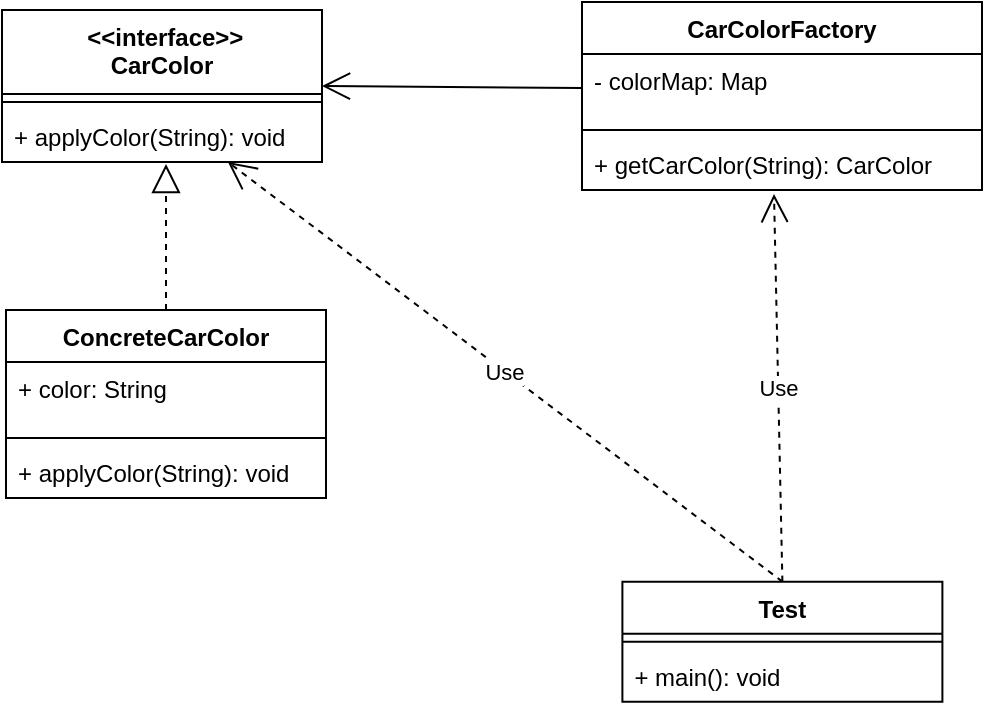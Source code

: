 <mxfile version="18.0.6" type="device"><diagram id="P-V6hCOV_vv1T9JmuaQX" name="第 1 页"><mxGraphModel dx="1342" dy="754" grid="1" gridSize="10" guides="1" tooltips="1" connect="1" arrows="1" fold="1" page="1" pageScale="1" pageWidth="827" pageHeight="1169" math="0" shadow="0"><root><mxCell id="0"/><mxCell id="1" parent="0"/><mxCell id="I4lUIIfS8AM-A6akc4A8-1" value=" &lt;&lt;interface&gt;&gt;&#10;CarColor" style="swimlane;fontStyle=1;align=center;verticalAlign=top;childLayout=stackLayout;horizontal=1;startSize=42;horizontalStack=0;resizeParent=1;resizeParentMax=0;resizeLast=0;collapsible=1;marginBottom=0;" vertex="1" parent="1"><mxGeometry x="220" y="90" width="160" height="76" as="geometry"/></mxCell><mxCell id="I4lUIIfS8AM-A6akc4A8-2" value="" style="line;strokeWidth=1;fillColor=none;align=left;verticalAlign=middle;spacingTop=-1;spacingLeft=3;spacingRight=3;rotatable=0;labelPosition=right;points=[];portConstraint=eastwest;" vertex="1" parent="I4lUIIfS8AM-A6akc4A8-1"><mxGeometry y="42" width="160" height="8" as="geometry"/></mxCell><mxCell id="I4lUIIfS8AM-A6akc4A8-3" value="+ applyColor(String): void" style="text;strokeColor=none;fillColor=none;align=left;verticalAlign=top;spacingLeft=4;spacingRight=4;overflow=hidden;rotatable=0;points=[[0,0.5],[1,0.5]];portConstraint=eastwest;" vertex="1" parent="I4lUIIfS8AM-A6akc4A8-1"><mxGeometry y="50" width="160" height="26" as="geometry"/></mxCell><mxCell id="I4lUIIfS8AM-A6akc4A8-4" value="ConcreteCarColor" style="swimlane;fontStyle=1;align=center;verticalAlign=top;childLayout=stackLayout;horizontal=1;startSize=26;horizontalStack=0;resizeParent=1;resizeParentMax=0;resizeLast=0;collapsible=1;marginBottom=0;" vertex="1" parent="1"><mxGeometry x="222" y="240" width="160" height="94" as="geometry"/></mxCell><mxCell id="I4lUIIfS8AM-A6akc4A8-5" value="+ color: String" style="text;strokeColor=none;fillColor=none;align=left;verticalAlign=top;spacingLeft=4;spacingRight=4;overflow=hidden;rotatable=0;points=[[0,0.5],[1,0.5]];portConstraint=eastwest;" vertex="1" parent="I4lUIIfS8AM-A6akc4A8-4"><mxGeometry y="26" width="160" height="34" as="geometry"/></mxCell><mxCell id="I4lUIIfS8AM-A6akc4A8-6" value="" style="line;strokeWidth=1;fillColor=none;align=left;verticalAlign=middle;spacingTop=-1;spacingLeft=3;spacingRight=3;rotatable=0;labelPosition=right;points=[];portConstraint=eastwest;" vertex="1" parent="I4lUIIfS8AM-A6akc4A8-4"><mxGeometry y="60" width="160" height="8" as="geometry"/></mxCell><mxCell id="I4lUIIfS8AM-A6akc4A8-7" value="+ applyColor(String): void" style="text;strokeColor=none;fillColor=none;align=left;verticalAlign=top;spacingLeft=4;spacingRight=4;overflow=hidden;rotatable=0;points=[[0,0.5],[1,0.5]];portConstraint=eastwest;" vertex="1" parent="I4lUIIfS8AM-A6akc4A8-4"><mxGeometry y="68" width="160" height="26" as="geometry"/></mxCell><mxCell id="I4lUIIfS8AM-A6akc4A8-12" value="" style="endArrow=block;dashed=1;endFill=0;endSize=12;html=1;exitX=0.5;exitY=0;exitDx=0;exitDy=0;" edge="1" parent="1" source="I4lUIIfS8AM-A6akc4A8-4"><mxGeometry width="160" relative="1" as="geometry"><mxPoint x="110" y="360" as="sourcePoint"/><mxPoint x="302" y="167" as="targetPoint"/></mxGeometry></mxCell><mxCell id="I4lUIIfS8AM-A6akc4A8-15" value="CarColorFactory" style="swimlane;fontStyle=1;align=center;verticalAlign=top;childLayout=stackLayout;horizontal=1;startSize=26;horizontalStack=0;resizeParent=1;resizeParentMax=0;resizeLast=0;collapsible=1;marginBottom=0;" vertex="1" parent="1"><mxGeometry x="510" y="86" width="200" height="94" as="geometry"/></mxCell><mxCell id="I4lUIIfS8AM-A6akc4A8-16" value="- colorMap: Map" style="text;strokeColor=none;fillColor=none;align=left;verticalAlign=top;spacingLeft=4;spacingRight=4;overflow=hidden;rotatable=0;points=[[0,0.5],[1,0.5]];portConstraint=eastwest;" vertex="1" parent="I4lUIIfS8AM-A6akc4A8-15"><mxGeometry y="26" width="200" height="34" as="geometry"/></mxCell><mxCell id="I4lUIIfS8AM-A6akc4A8-17" value="" style="line;strokeWidth=1;fillColor=none;align=left;verticalAlign=middle;spacingTop=-1;spacingLeft=3;spacingRight=3;rotatable=0;labelPosition=right;points=[];portConstraint=eastwest;" vertex="1" parent="I4lUIIfS8AM-A6akc4A8-15"><mxGeometry y="60" width="200" height="8" as="geometry"/></mxCell><mxCell id="I4lUIIfS8AM-A6akc4A8-18" value="+ getCarColor(String): CarColor" style="text;strokeColor=none;fillColor=none;align=left;verticalAlign=top;spacingLeft=4;spacingRight=4;overflow=hidden;rotatable=0;points=[[0,0.5],[1,0.5]];portConstraint=eastwest;" vertex="1" parent="I4lUIIfS8AM-A6akc4A8-15"><mxGeometry y="68" width="200" height="26" as="geometry"/></mxCell><mxCell id="I4lUIIfS8AM-A6akc4A8-19" value="" style="endArrow=open;endFill=1;endSize=12;html=1;rounded=0;entryX=1;entryY=0.5;entryDx=0;entryDy=0;exitX=0;exitY=0.5;exitDx=0;exitDy=0;" edge="1" parent="1" source="I4lUIIfS8AM-A6akc4A8-16" target="I4lUIIfS8AM-A6akc4A8-1"><mxGeometry width="160" relative="1" as="geometry"><mxPoint x="330" y="390" as="sourcePoint"/><mxPoint x="490" y="390" as="targetPoint"/></mxGeometry></mxCell><mxCell id="I4lUIIfS8AM-A6akc4A8-20" value="Test" style="swimlane;fontStyle=1;align=center;verticalAlign=top;childLayout=stackLayout;horizontal=1;startSize=26;horizontalStack=0;resizeParent=1;resizeParentMax=0;resizeLast=0;collapsible=1;marginBottom=0;" vertex="1" parent="1"><mxGeometry x="530.2" y="375.82" width="160" height="60" as="geometry"/></mxCell><mxCell id="I4lUIIfS8AM-A6akc4A8-21" value="" style="line;strokeWidth=1;fillColor=none;align=left;verticalAlign=middle;spacingTop=-1;spacingLeft=3;spacingRight=3;rotatable=0;labelPosition=right;points=[];portConstraint=eastwest;" vertex="1" parent="I4lUIIfS8AM-A6akc4A8-20"><mxGeometry y="26" width="160" height="8" as="geometry"/></mxCell><mxCell id="I4lUIIfS8AM-A6akc4A8-22" value="+ main(): void" style="text;strokeColor=none;fillColor=none;align=left;verticalAlign=top;spacingLeft=4;spacingRight=4;overflow=hidden;rotatable=0;points=[[0,0.5],[1,0.5]];portConstraint=eastwest;" vertex="1" parent="I4lUIIfS8AM-A6akc4A8-20"><mxGeometry y="34" width="160" height="26" as="geometry"/></mxCell><mxCell id="I4lUIIfS8AM-A6akc4A8-23" value="Use" style="endArrow=open;endSize=12;dashed=1;html=1;entryX=0.48;entryY=1.077;entryDx=0;entryDy=0;exitX=0.5;exitY=0;exitDx=0;exitDy=0;entryPerimeter=0;" edge="1" parent="1" source="I4lUIIfS8AM-A6akc4A8-20" target="I4lUIIfS8AM-A6akc4A8-18"><mxGeometry width="160" relative="1" as="geometry"><mxPoint x="537.2" y="603.82" as="sourcePoint"/><mxPoint x="470" y="-49.998" as="targetPoint"/></mxGeometry></mxCell><mxCell id="I4lUIIfS8AM-A6akc4A8-28" value="Use" style="endArrow=open;endSize=12;dashed=1;html=1;entryX=0.706;entryY=1;entryDx=0;entryDy=0;exitX=0.5;exitY=0;exitDx=0;exitDy=0;entryPerimeter=0;" edge="1" parent="1" source="I4lUIIfS8AM-A6akc4A8-20" target="I4lUIIfS8AM-A6akc4A8-3"><mxGeometry width="160" relative="1" as="geometry"><mxPoint x="620.2" y="385.82" as="sourcePoint"/><mxPoint x="616" y="192.002" as="targetPoint"/></mxGeometry></mxCell></root></mxGraphModel></diagram></mxfile>